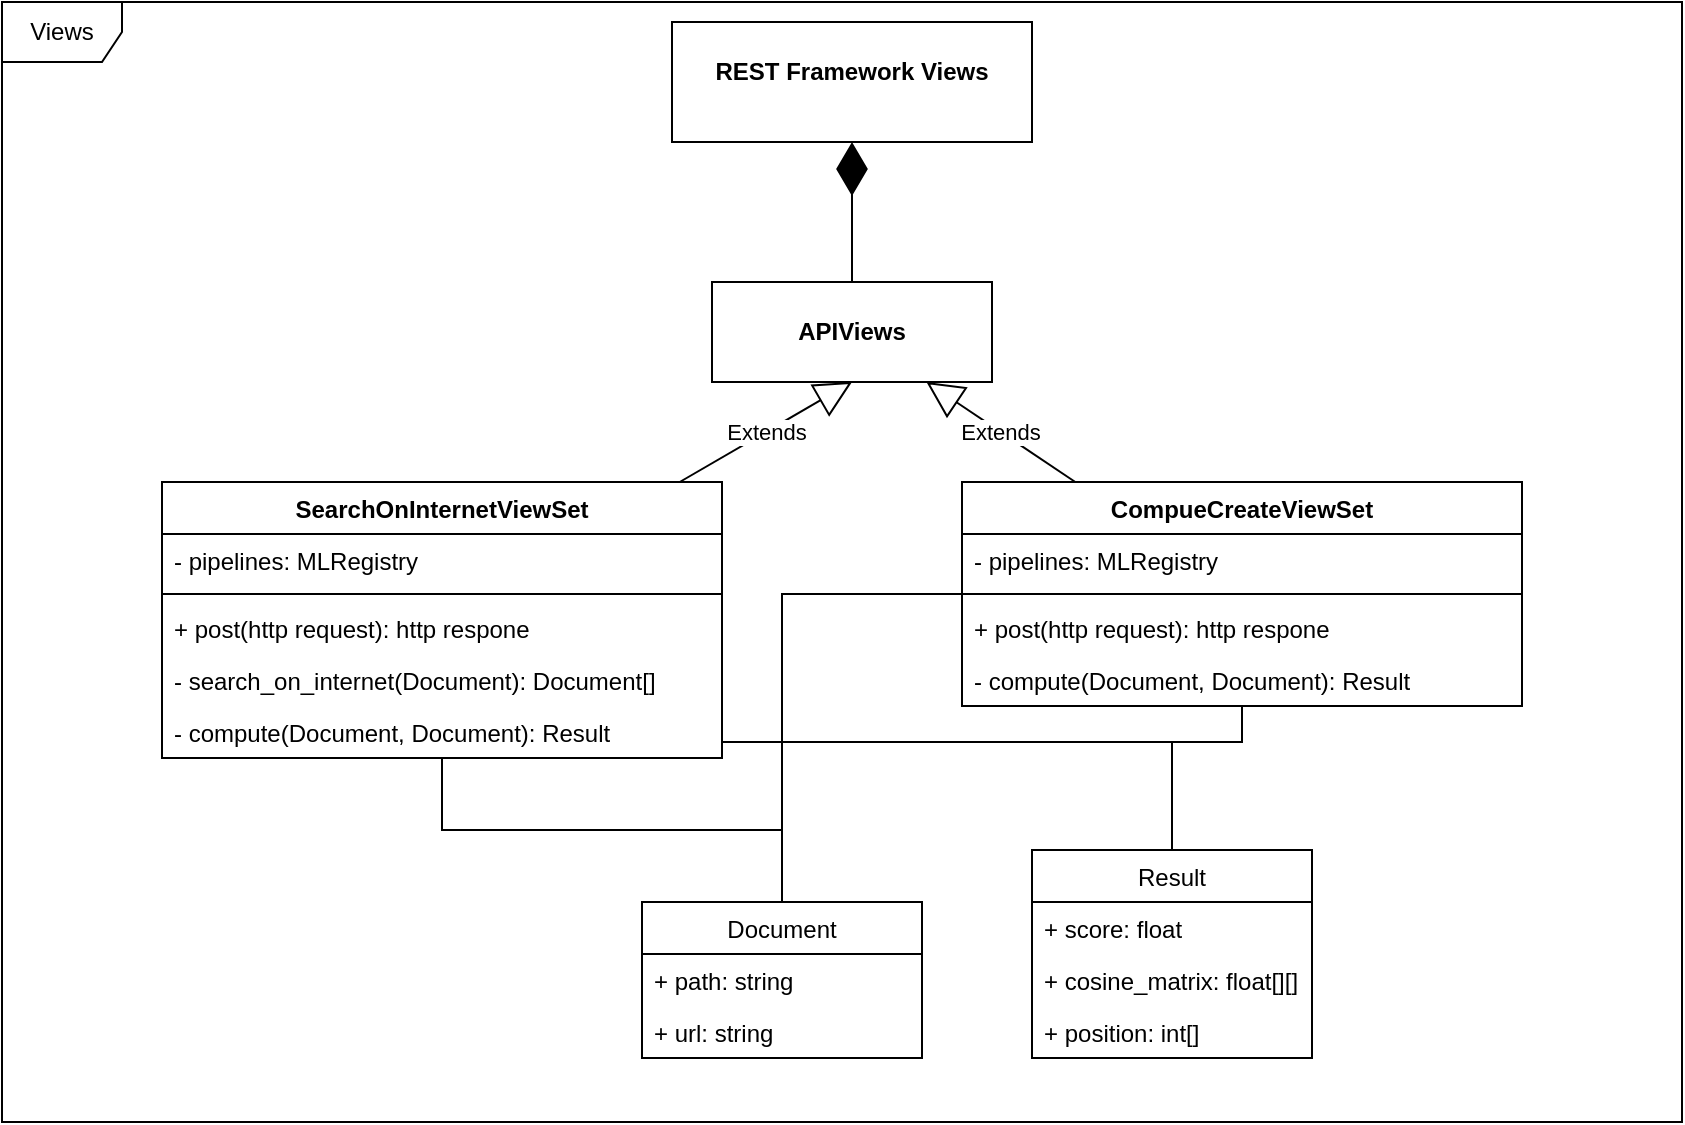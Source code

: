 <mxfile version="20.8.20" type="github">
  <diagram name="Page-1" id="uPIy2GO2GMbN6UUn8LPM">
    <mxGraphModel dx="1447" dy="694" grid="1" gridSize="10" guides="1" tooltips="1" connect="1" arrows="1" fold="1" page="1" pageScale="1" pageWidth="850" pageHeight="1100" math="0" shadow="0">
      <root>
        <mxCell id="0" />
        <mxCell id="1" parent="0" />
        <mxCell id="FOynk3iMOM0ovVsAVj1G-1" value="&lt;p style=&quot;margin:0px;margin-top:4px;text-align:center;&quot;&gt;&lt;br&gt;&lt;b&gt;APIViews&lt;/b&gt;&lt;/p&gt;" style="verticalAlign=top;align=left;overflow=fill;fontSize=12;fontFamily=Helvetica;html=1;" vertex="1" parent="1">
          <mxGeometry x="355" y="140" width="140" height="50" as="geometry" />
        </mxCell>
        <mxCell id="FOynk3iMOM0ovVsAVj1G-2" value="&lt;p style=&quot;margin:0px;margin-top:4px;text-align:center;&quot;&gt;&lt;br&gt;&lt;b&gt;REST Framework Views&lt;/b&gt;&lt;/p&gt;" style="verticalAlign=top;align=left;overflow=fill;fontSize=12;fontFamily=Helvetica;html=1;" vertex="1" parent="1">
          <mxGeometry x="335" y="10" width="180" height="60" as="geometry" />
        </mxCell>
        <mxCell id="FOynk3iMOM0ovVsAVj1G-7" value="" style="endArrow=diamondThin;endFill=1;endSize=24;html=1;rounded=0;" edge="1" parent="1" source="FOynk3iMOM0ovVsAVj1G-1" target="FOynk3iMOM0ovVsAVj1G-2">
          <mxGeometry width="160" relative="1" as="geometry">
            <mxPoint x="130" y="150" as="sourcePoint" />
            <mxPoint x="290" y="150" as="targetPoint" />
          </mxGeometry>
        </mxCell>
        <mxCell id="FOynk3iMOM0ovVsAVj1G-8" value="SearchOnInternetViewSet" style="swimlane;fontStyle=1;align=center;verticalAlign=top;childLayout=stackLayout;horizontal=1;startSize=26;horizontalStack=0;resizeParent=1;resizeParentMax=0;resizeLast=0;collapsible=1;marginBottom=0;" vertex="1" parent="1">
          <mxGeometry x="80" y="240" width="280" height="138" as="geometry" />
        </mxCell>
        <mxCell id="FOynk3iMOM0ovVsAVj1G-9" value="- pipelines: MLRegistry" style="text;strokeColor=none;fillColor=none;align=left;verticalAlign=top;spacingLeft=4;spacingRight=4;overflow=hidden;rotatable=0;points=[[0,0.5],[1,0.5]];portConstraint=eastwest;" vertex="1" parent="FOynk3iMOM0ovVsAVj1G-8">
          <mxGeometry y="26" width="280" height="26" as="geometry" />
        </mxCell>
        <mxCell id="FOynk3iMOM0ovVsAVj1G-10" value="" style="line;strokeWidth=1;fillColor=none;align=left;verticalAlign=middle;spacingTop=-1;spacingLeft=3;spacingRight=3;rotatable=0;labelPosition=right;points=[];portConstraint=eastwest;strokeColor=inherit;" vertex="1" parent="FOynk3iMOM0ovVsAVj1G-8">
          <mxGeometry y="52" width="280" height="8" as="geometry" />
        </mxCell>
        <mxCell id="FOynk3iMOM0ovVsAVj1G-11" value="+ post(http request): http respone" style="text;strokeColor=none;fillColor=none;align=left;verticalAlign=top;spacingLeft=4;spacingRight=4;overflow=hidden;rotatable=0;points=[[0,0.5],[1,0.5]];portConstraint=eastwest;" vertex="1" parent="FOynk3iMOM0ovVsAVj1G-8">
          <mxGeometry y="60" width="280" height="26" as="geometry" />
        </mxCell>
        <mxCell id="FOynk3iMOM0ovVsAVj1G-17" value="- search_on_internet(Document): Document[]" style="text;strokeColor=none;fillColor=none;align=left;verticalAlign=top;spacingLeft=4;spacingRight=4;overflow=hidden;rotatable=0;points=[[0,0.5],[1,0.5]];portConstraint=eastwest;" vertex="1" parent="FOynk3iMOM0ovVsAVj1G-8">
          <mxGeometry y="86" width="280" height="26" as="geometry" />
        </mxCell>
        <mxCell id="FOynk3iMOM0ovVsAVj1G-28" value="- compute(Document, Document): Result" style="text;strokeColor=none;fillColor=none;align=left;verticalAlign=top;spacingLeft=4;spacingRight=4;overflow=hidden;rotatable=0;points=[[0,0.5],[1,0.5]];portConstraint=eastwest;" vertex="1" parent="FOynk3iMOM0ovVsAVj1G-8">
          <mxGeometry y="112" width="280" height="26" as="geometry" />
        </mxCell>
        <mxCell id="FOynk3iMOM0ovVsAVj1G-12" value="Extends" style="endArrow=block;endSize=16;endFill=0;html=1;rounded=0;entryX=0.5;entryY=1;entryDx=0;entryDy=0;" edge="1" parent="1" source="FOynk3iMOM0ovVsAVj1G-8" target="FOynk3iMOM0ovVsAVj1G-1">
          <mxGeometry width="160" relative="1" as="geometry">
            <mxPoint x="350" y="330" as="sourcePoint" />
            <mxPoint x="410" y="280" as="targetPoint" />
          </mxGeometry>
        </mxCell>
        <mxCell id="FOynk3iMOM0ovVsAVj1G-13" value="CompueCreateViewSet" style="swimlane;fontStyle=1;align=center;verticalAlign=top;childLayout=stackLayout;horizontal=1;startSize=26;horizontalStack=0;resizeParent=1;resizeParentMax=0;resizeLast=0;collapsible=1;marginBottom=0;" vertex="1" parent="1">
          <mxGeometry x="480" y="240" width="280" height="112" as="geometry" />
        </mxCell>
        <mxCell id="FOynk3iMOM0ovVsAVj1G-14" value="- pipelines: MLRegistry" style="text;strokeColor=none;fillColor=none;align=left;verticalAlign=top;spacingLeft=4;spacingRight=4;overflow=hidden;rotatable=0;points=[[0,0.5],[1,0.5]];portConstraint=eastwest;" vertex="1" parent="FOynk3iMOM0ovVsAVj1G-13">
          <mxGeometry y="26" width="280" height="26" as="geometry" />
        </mxCell>
        <mxCell id="FOynk3iMOM0ovVsAVj1G-15" value="" style="line;strokeWidth=1;fillColor=none;align=left;verticalAlign=middle;spacingTop=-1;spacingLeft=3;spacingRight=3;rotatable=0;labelPosition=right;points=[];portConstraint=eastwest;strokeColor=inherit;" vertex="1" parent="FOynk3iMOM0ovVsAVj1G-13">
          <mxGeometry y="52" width="280" height="8" as="geometry" />
        </mxCell>
        <mxCell id="FOynk3iMOM0ovVsAVj1G-16" value="+ post(http request): http respone" style="text;strokeColor=none;fillColor=none;align=left;verticalAlign=top;spacingLeft=4;spacingRight=4;overflow=hidden;rotatable=0;points=[[0,0.5],[1,0.5]];portConstraint=eastwest;" vertex="1" parent="FOynk3iMOM0ovVsAVj1G-13">
          <mxGeometry y="60" width="280" height="26" as="geometry" />
        </mxCell>
        <mxCell id="FOynk3iMOM0ovVsAVj1G-34" value="- compute(Document, Document): Result" style="text;strokeColor=none;fillColor=none;align=left;verticalAlign=top;spacingLeft=4;spacingRight=4;overflow=hidden;rotatable=0;points=[[0,0.5],[1,0.5]];portConstraint=eastwest;" vertex="1" parent="FOynk3iMOM0ovVsAVj1G-13">
          <mxGeometry y="86" width="280" height="26" as="geometry" />
        </mxCell>
        <mxCell id="FOynk3iMOM0ovVsAVj1G-24" value="Document" style="swimlane;fontStyle=0;childLayout=stackLayout;horizontal=1;startSize=26;fillColor=none;horizontalStack=0;resizeParent=1;resizeParentMax=0;resizeLast=0;collapsible=1;marginBottom=0;" vertex="1" parent="1">
          <mxGeometry x="320" y="450" width="140" height="78" as="geometry" />
        </mxCell>
        <mxCell id="FOynk3iMOM0ovVsAVj1G-25" value="+ path: string" style="text;strokeColor=none;fillColor=none;align=left;verticalAlign=top;spacingLeft=4;spacingRight=4;overflow=hidden;rotatable=0;points=[[0,0.5],[1,0.5]];portConstraint=eastwest;" vertex="1" parent="FOynk3iMOM0ovVsAVj1G-24">
          <mxGeometry y="26" width="140" height="26" as="geometry" />
        </mxCell>
        <mxCell id="FOynk3iMOM0ovVsAVj1G-26" value="+ url: string" style="text;strokeColor=none;fillColor=none;align=left;verticalAlign=top;spacingLeft=4;spacingRight=4;overflow=hidden;rotatable=0;points=[[0,0.5],[1,0.5]];portConstraint=eastwest;" vertex="1" parent="FOynk3iMOM0ovVsAVj1G-24">
          <mxGeometry y="52" width="140" height="26" as="geometry" />
        </mxCell>
        <mxCell id="FOynk3iMOM0ovVsAVj1G-29" value="Result" style="swimlane;fontStyle=0;childLayout=stackLayout;horizontal=1;startSize=26;fillColor=none;horizontalStack=0;resizeParent=1;resizeParentMax=0;resizeLast=0;collapsible=1;marginBottom=0;" vertex="1" parent="1">
          <mxGeometry x="515" y="424" width="140" height="104" as="geometry" />
        </mxCell>
        <mxCell id="FOynk3iMOM0ovVsAVj1G-30" value="+ score: float" style="text;strokeColor=none;fillColor=none;align=left;verticalAlign=top;spacingLeft=4;spacingRight=4;overflow=hidden;rotatable=0;points=[[0,0.5],[1,0.5]];portConstraint=eastwest;" vertex="1" parent="FOynk3iMOM0ovVsAVj1G-29">
          <mxGeometry y="26" width="140" height="26" as="geometry" />
        </mxCell>
        <mxCell id="FOynk3iMOM0ovVsAVj1G-31" value="+ cosine_matrix: float[][]" style="text;strokeColor=none;fillColor=none;align=left;verticalAlign=top;spacingLeft=4;spacingRight=4;overflow=hidden;rotatable=0;points=[[0,0.5],[1,0.5]];portConstraint=eastwest;" vertex="1" parent="FOynk3iMOM0ovVsAVj1G-29">
          <mxGeometry y="52" width="140" height="26" as="geometry" />
        </mxCell>
        <mxCell id="FOynk3iMOM0ovVsAVj1G-32" value="+ position: int[]" style="text;strokeColor=none;fillColor=none;align=left;verticalAlign=top;spacingLeft=4;spacingRight=4;overflow=hidden;rotatable=0;points=[[0,0.5],[1,0.5]];portConstraint=eastwest;" vertex="1" parent="FOynk3iMOM0ovVsAVj1G-29">
          <mxGeometry y="78" width="140" height="26" as="geometry" />
        </mxCell>
        <mxCell id="FOynk3iMOM0ovVsAVj1G-35" value="Extends" style="endArrow=block;endSize=16;endFill=0;html=1;rounded=0;" edge="1" parent="1" source="FOynk3iMOM0ovVsAVj1G-13" target="FOynk3iMOM0ovVsAVj1G-1">
          <mxGeometry width="160" relative="1" as="geometry">
            <mxPoint x="620" y="164" as="sourcePoint" />
            <mxPoint x="725" y="110" as="targetPoint" />
          </mxGeometry>
        </mxCell>
        <mxCell id="FOynk3iMOM0ovVsAVj1G-36" value="" style="endArrow=none;html=1;edgeStyle=orthogonalEdgeStyle;rounded=0;" edge="1" parent="1" source="FOynk3iMOM0ovVsAVj1G-24" target="FOynk3iMOM0ovVsAVj1G-8">
          <mxGeometry relative="1" as="geometry">
            <mxPoint x="355" y="560" as="sourcePoint" />
            <mxPoint x="515" y="560" as="targetPoint" />
          </mxGeometry>
        </mxCell>
        <mxCell id="FOynk3iMOM0ovVsAVj1G-39" value="" style="endArrow=none;html=1;edgeStyle=orthogonalEdgeStyle;rounded=0;" edge="1" parent="1" source="FOynk3iMOM0ovVsAVj1G-13" target="FOynk3iMOM0ovVsAVj1G-24">
          <mxGeometry relative="1" as="geometry">
            <mxPoint x="450" y="568" as="sourcePoint" />
            <mxPoint x="380" y="520" as="targetPoint" />
            <Array as="points">
              <mxPoint x="390" y="296" />
              <mxPoint x="390" y="465" />
            </Array>
          </mxGeometry>
        </mxCell>
        <mxCell id="FOynk3iMOM0ovVsAVj1G-40" value="" style="endArrow=none;html=1;edgeStyle=orthogonalEdgeStyle;rounded=0;" edge="1" parent="1" source="FOynk3iMOM0ovVsAVj1G-29" target="FOynk3iMOM0ovVsAVj1G-13">
          <mxGeometry relative="1" as="geometry">
            <mxPoint x="630" y="200" as="sourcePoint" />
            <mxPoint x="790" y="200" as="targetPoint" />
            <Array as="points">
              <mxPoint x="585" y="370" />
              <mxPoint x="620" y="370" />
            </Array>
          </mxGeometry>
        </mxCell>
        <mxCell id="FOynk3iMOM0ovVsAVj1G-43" value="" style="endArrow=none;html=1;edgeStyle=orthogonalEdgeStyle;rounded=0;" edge="1" parent="1" source="FOynk3iMOM0ovVsAVj1G-8" target="FOynk3iMOM0ovVsAVj1G-29">
          <mxGeometry relative="1" as="geometry">
            <mxPoint x="640" y="150" as="sourcePoint" />
            <mxPoint x="800" y="150" as="targetPoint" />
            <Array as="points">
              <mxPoint x="585" y="370" />
            </Array>
          </mxGeometry>
        </mxCell>
        <mxCell id="FOynk3iMOM0ovVsAVj1G-47" value="Views" style="shape=umlFrame;whiteSpace=wrap;html=1;pointerEvents=0;" vertex="1" parent="1">
          <mxGeometry width="840" height="560" as="geometry" />
        </mxCell>
      </root>
    </mxGraphModel>
  </diagram>
</mxfile>
